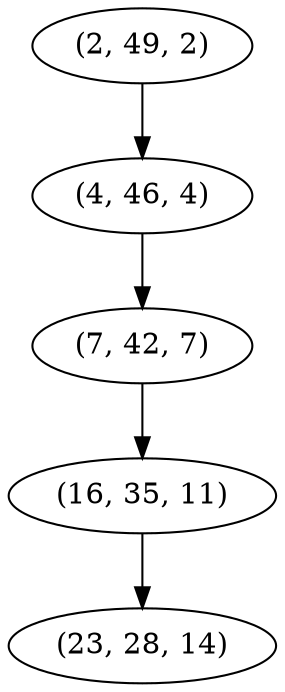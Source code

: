 digraph tree {
    "(2, 49, 2)";
    "(4, 46, 4)";
    "(7, 42, 7)";
    "(16, 35, 11)";
    "(23, 28, 14)";
    "(2, 49, 2)" -> "(4, 46, 4)";
    "(4, 46, 4)" -> "(7, 42, 7)";
    "(7, 42, 7)" -> "(16, 35, 11)";
    "(16, 35, 11)" -> "(23, 28, 14)";
}
